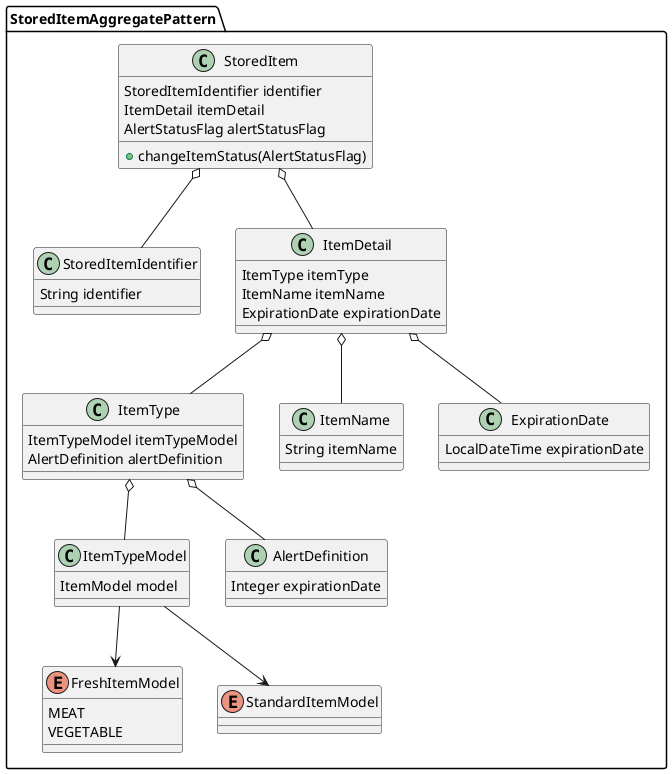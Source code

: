 @startuml
package StoredItemAggregatePattern {
  class StoredItem{
    StoredItemIdentifier identifier
    ItemDetail itemDetail
    AlertStatusFlag alertStatusFlag
    + changeItemStatus(AlertStatusFlag)
  }
  class StoredItemIdentifier {
    String identifier
  }
  class ItemDetail {
    ItemType itemType
    ItemName itemName
    ExpirationDate expirationDate
  }

  class ItemType {
    ItemTypeModel itemTypeModel
    AlertDefinition alertDefinition
  }
  class ItemTypeModel {
    ItemModel model
  }
  enum FreshItemModel {
    MEAT
    VEGETABLE
  }
  enum StandardItemModel

  class AlertDefinition {
    Integer expirationDate
  }
  class ItemName {
    String itemName
  }
  class ExpirationDate {
    LocalDateTime expirationDate
  }
}
StoredItem o-- StoredItemIdentifier
StoredItem o-- ItemDetail
ItemDetail o-- ItemName
ItemDetail o-- ItemType
ItemDetail o-- ExpirationDate
ItemType o-- AlertDefinition
ItemType o-- ItemTypeModel
ItemTypeModel --> FreshItemModel
ItemTypeModel --> StandardItemModel

@enduml